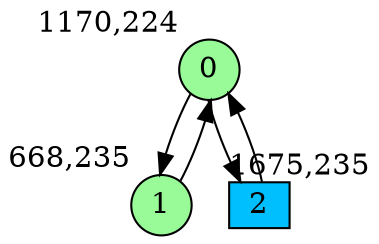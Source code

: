 digraph G {
graph [bgcolor=white]
node [shape=circle, style = filled, fillcolor=white,fixedsize=true, width=0.4, height=0.3 ]
0[xlabel="1170,224", pos = "7.84375,0.171875!", fillcolor=palegreen ];
1[xlabel="668,235", pos = "0,0!", fillcolor=palegreen ];
2[xlabel="1675,235", pos = "15.7344,0!", fillcolor=deepskyblue, shape=box ];
0->1 ;
0->2 ;
1->0 ;
2->0 ;
}
